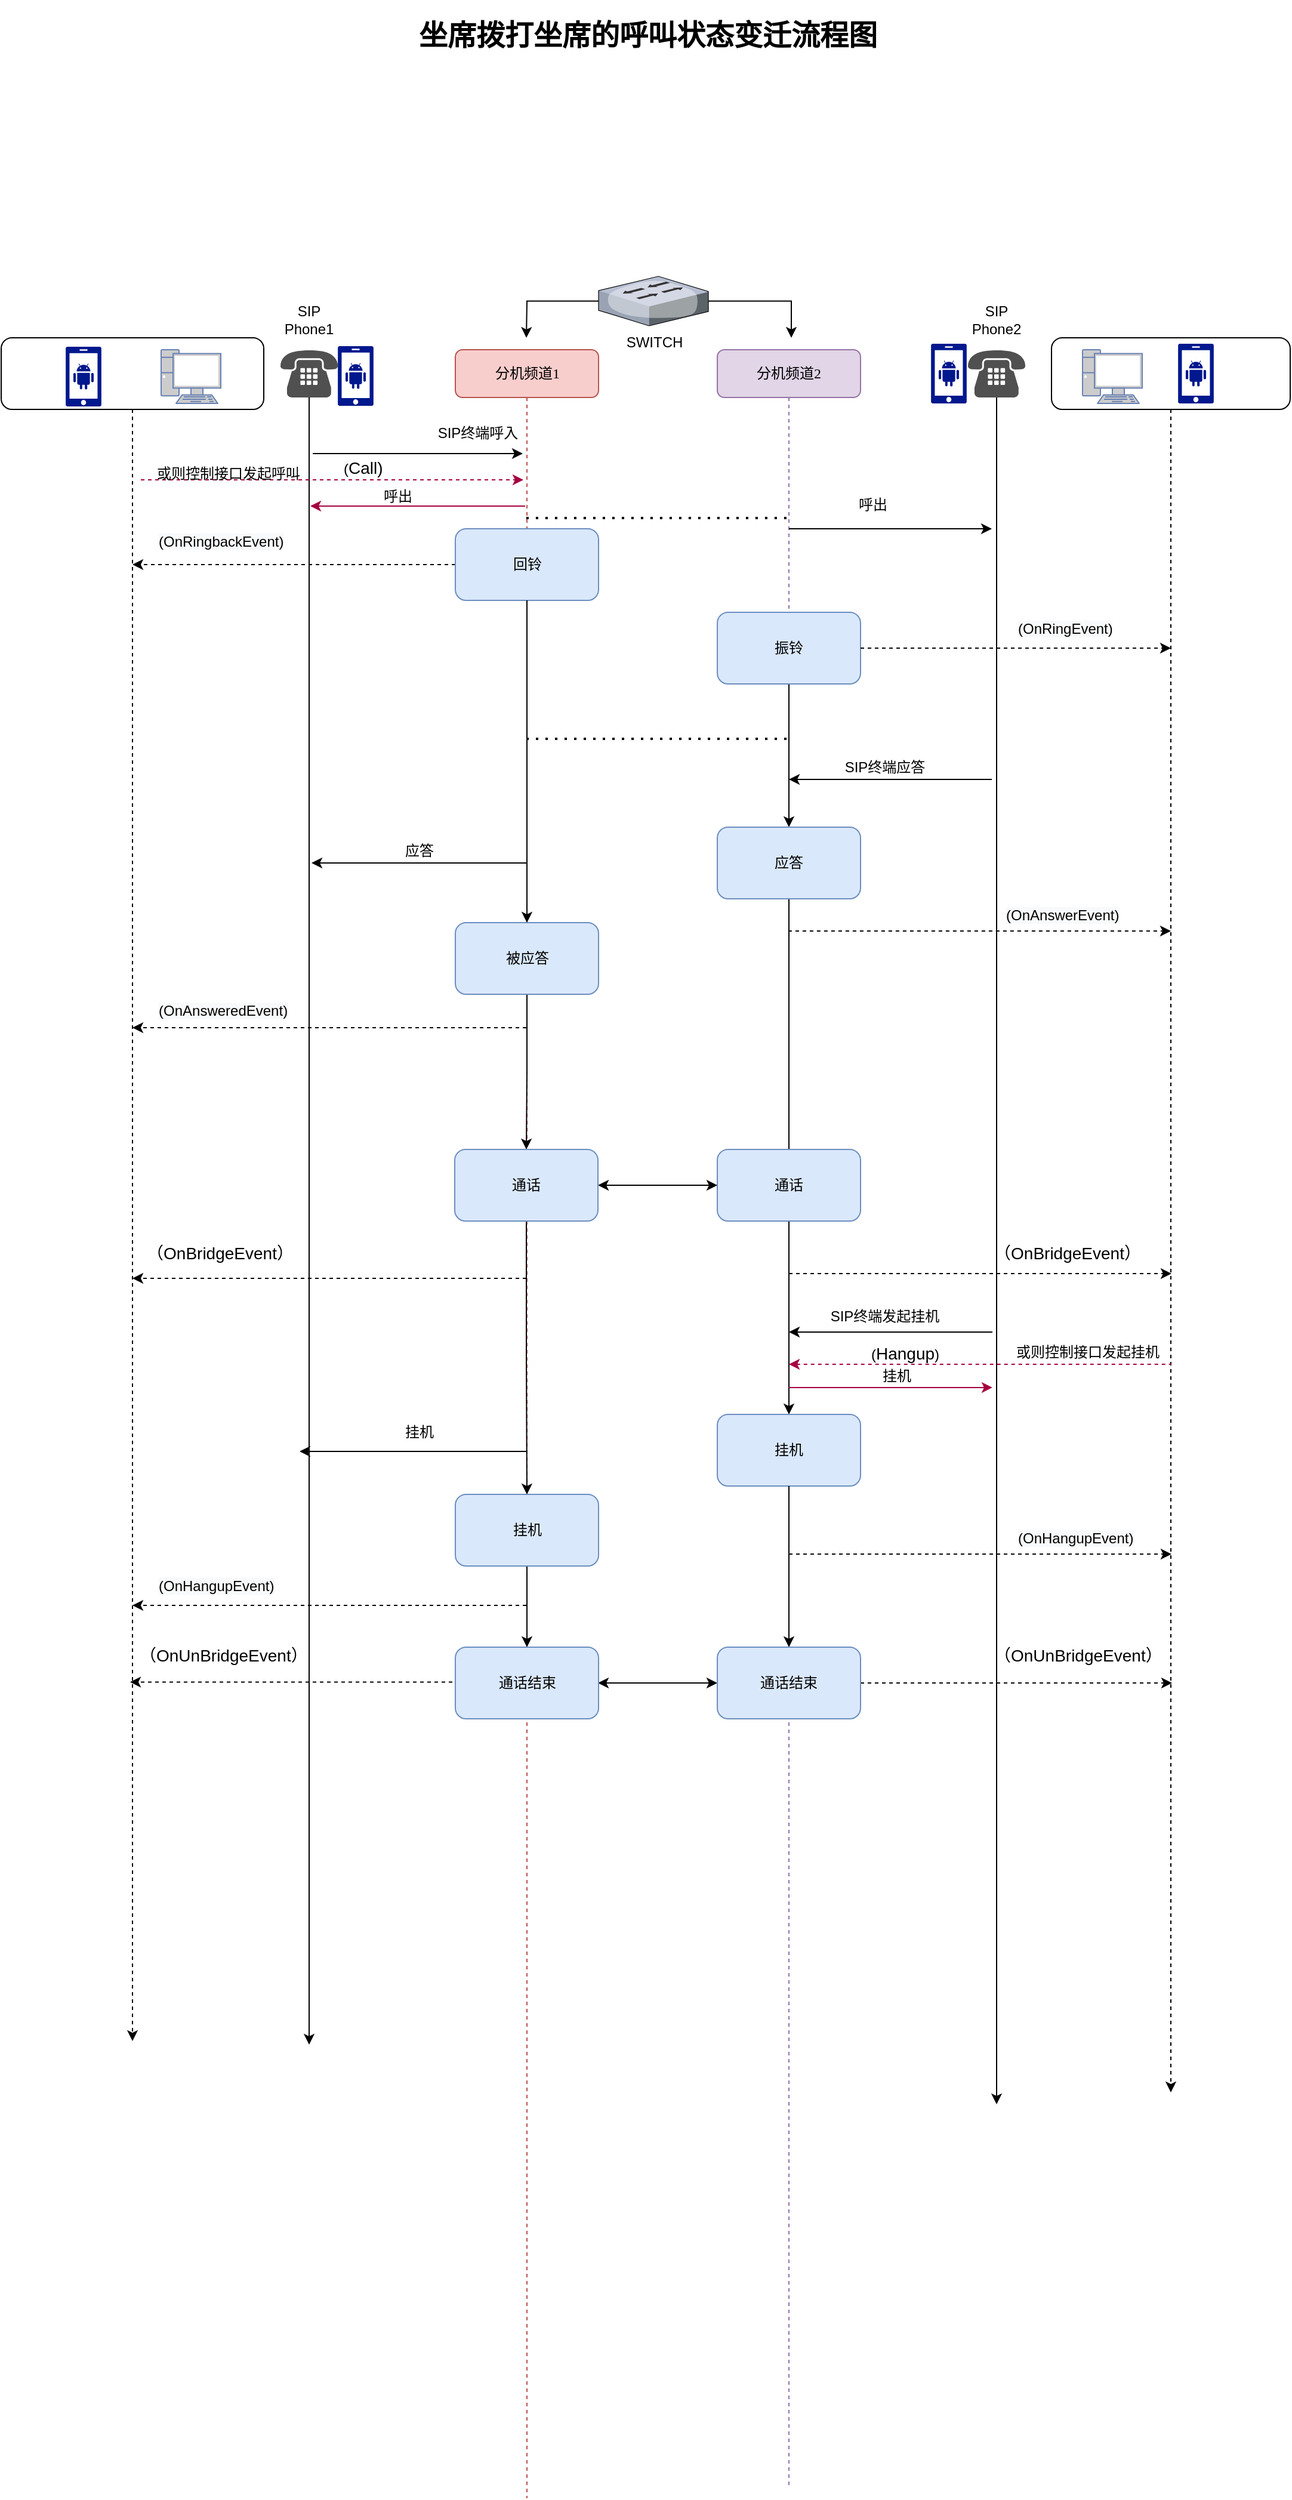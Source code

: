 <mxfile version="16.2.1" type="github">
  <diagram id="9-FvxQDjEBou1wWmNp5G" name="第 1 页">
    <mxGraphModel dx="1730" dy="550" grid="1" gridSize="10" guides="1" tooltips="1" connect="1" arrows="1" fold="1" page="1" pageScale="1" pageWidth="827" pageHeight="1169" math="0" shadow="0">
      <root>
        <mxCell id="0" />
        <mxCell id="1" parent="0" />
        <mxCell id="OYy-x_k3-v6llGjaAuk5-1" value="分机频道2" style="shape=umlLifeline;perimeter=lifelinePerimeter;whiteSpace=wrap;html=1;container=1;collapsible=0;recursiveResize=0;outlineConnect=0;rounded=1;shadow=0;comic=0;labelBackgroundColor=none;strokeWidth=1;fontFamily=Verdana;fontSize=12;align=center;fillColor=#e1d5e7;strokeColor=#9673a6;" vertex="1" parent="1">
          <mxGeometry x="480" y="293" width="120" height="1790" as="geometry" />
        </mxCell>
        <mxCell id="OYy-x_k3-v6llGjaAuk5-80" style="edgeStyle=orthogonalEdgeStyle;rounded=0;orthogonalLoop=1;jettySize=auto;html=1;" edge="1" parent="OYy-x_k3-v6llGjaAuk5-1" source="OYy-x_k3-v6llGjaAuk5-33" target="OYy-x_k3-v6llGjaAuk5-56">
          <mxGeometry relative="1" as="geometry" />
        </mxCell>
        <mxCell id="OYy-x_k3-v6llGjaAuk5-33" value="&lt;p class=&quot;MsoNormal&quot;&gt;&lt;span style=&quot;font-size: 9.0pt&quot;&gt;振铃&lt;/span&gt;&lt;/p&gt;" style="rounded=1;whiteSpace=wrap;html=1;fillColor=#dae8fc;strokeColor=#6c8ebf;" vertex="1" parent="OYy-x_k3-v6llGjaAuk5-1">
          <mxGeometry y="220" width="120" height="60" as="geometry" />
        </mxCell>
        <mxCell id="OYy-x_k3-v6llGjaAuk5-79" style="edgeStyle=orthogonalEdgeStyle;rounded=0;orthogonalLoop=1;jettySize=auto;html=1;" edge="1" parent="OYy-x_k3-v6llGjaAuk5-1" source="OYy-x_k3-v6llGjaAuk5-56" target="OYy-x_k3-v6llGjaAuk5-29">
          <mxGeometry relative="1" as="geometry" />
        </mxCell>
        <mxCell id="OYy-x_k3-v6llGjaAuk5-56" value="&lt;p class=&quot;MsoNormal&quot;&gt;&lt;span style=&quot;font-size: 9.0pt&quot;&gt;应答&lt;/span&gt;&lt;/p&gt;" style="rounded=1;whiteSpace=wrap;html=1;fillColor=#dae8fc;strokeColor=#6c8ebf;" vertex="1" parent="OYy-x_k3-v6llGjaAuk5-1">
          <mxGeometry y="400" width="120" height="60" as="geometry" />
        </mxCell>
        <mxCell id="OYy-x_k3-v6llGjaAuk5-29" value="&lt;p class=&quot;MsoNormal&quot;&gt;&lt;span style=&quot;font-size: 9pt&quot;&gt;挂机&lt;/span&gt;&lt;/p&gt;" style="rounded=1;whiteSpace=wrap;html=1;fillColor=#dae8fc;strokeColor=#6c8ebf;" vertex="1" parent="OYy-x_k3-v6llGjaAuk5-1">
          <mxGeometry y="892" width="120" height="60" as="geometry" />
        </mxCell>
        <mxCell id="OYy-x_k3-v6llGjaAuk5-88" value="&lt;p class=&quot;MsoNormal&quot;&gt;通话&lt;/p&gt;" style="rounded=1;whiteSpace=wrap;html=1;fillColor=#dae8fc;strokeColor=#6c8ebf;" vertex="1" parent="OYy-x_k3-v6llGjaAuk5-1">
          <mxGeometry y="670" width="120" height="60" as="geometry" />
        </mxCell>
        <mxCell id="OYy-x_k3-v6llGjaAuk5-34" value="" style="endArrow=classic;html=1;rounded=0;" edge="1" parent="1">
          <mxGeometry width="50" height="50" relative="1" as="geometry">
            <mxPoint x="141" y="380" as="sourcePoint" />
            <mxPoint x="317" y="380" as="targetPoint" />
          </mxGeometry>
        </mxCell>
        <mxCell id="OYy-x_k3-v6llGjaAuk5-44" style="edgeStyle=orthogonalEdgeStyle;rounded=0;orthogonalLoop=1;jettySize=auto;html=1;" edge="1" parent="1" source="OYy-x_k3-v6llGjaAuk5-36">
          <mxGeometry relative="1" as="geometry">
            <mxPoint x="714" y="1763" as="targetPoint" />
          </mxGeometry>
        </mxCell>
        <mxCell id="OYy-x_k3-v6llGjaAuk5-39" value="" style="endArrow=classic;html=1;rounded=0;" edge="1" parent="1" source="OYy-x_k3-v6llGjaAuk5-1">
          <mxGeometry width="50" height="50" relative="1" as="geometry">
            <mxPoint x="350" y="493" as="sourcePoint" />
            <mxPoint x="710" y="443" as="targetPoint" />
          </mxGeometry>
        </mxCell>
        <mxCell id="OYy-x_k3-v6llGjaAuk5-40" value="呼出" style="text;html=1;align=center;verticalAlign=middle;resizable=0;points=[];autosize=1;strokeColor=none;fillColor=none;" vertex="1" parent="1">
          <mxGeometry x="590" y="413" width="40" height="20" as="geometry" />
        </mxCell>
        <mxCell id="OYy-x_k3-v6llGjaAuk5-41" value="" style="endArrow=none;dashed=1;html=1;dashPattern=1 3;strokeWidth=2;rounded=0;" edge="1" parent="1">
          <mxGeometry width="50" height="50" relative="1" as="geometry">
            <mxPoint x="319.947" y="434" as="sourcePoint" />
            <mxPoint x="539.5" y="434" as="targetPoint" />
            <Array as="points">
              <mxPoint x="330" y="434" />
            </Array>
          </mxGeometry>
        </mxCell>
        <mxCell id="OYy-x_k3-v6llGjaAuk5-43" style="edgeStyle=orthogonalEdgeStyle;rounded=0;orthogonalLoop=1;jettySize=auto;html=1;" edge="1" parent="1" source="OYy-x_k3-v6llGjaAuk5-42">
          <mxGeometry relative="1" as="geometry">
            <mxPoint x="138" y="1713" as="targetPoint" />
          </mxGeometry>
        </mxCell>
        <mxCell id="OYy-x_k3-v6llGjaAuk5-46" value="SIP Phone1" style="text;html=1;strokeColor=none;fillColor=none;align=center;verticalAlign=middle;whiteSpace=wrap;rounded=0;" vertex="1" parent="1">
          <mxGeometry x="108" y="253" width="60" height="30" as="geometry" />
        </mxCell>
        <mxCell id="OYy-x_k3-v6llGjaAuk5-47" value="SIP Phone2" style="text;html=1;strokeColor=none;fillColor=none;align=center;verticalAlign=middle;whiteSpace=wrap;rounded=0;" vertex="1" parent="1">
          <mxGeometry x="684" y="253" width="60" height="30" as="geometry" />
        </mxCell>
        <mxCell id="OYy-x_k3-v6llGjaAuk5-48" style="edgeStyle=orthogonalEdgeStyle;rounded=0;orthogonalLoop=1;jettySize=auto;html=1;dashed=1;" edge="1" parent="1" source="OYy-x_k3-v6llGjaAuk5-5">
          <mxGeometry relative="1" as="geometry">
            <mxPoint x="-10" y="473" as="targetPoint" />
          </mxGeometry>
        </mxCell>
        <mxCell id="OYy-x_k3-v6llGjaAuk5-49" value="&lt;span style=&quot;color: rgb(0, 0, 0); font-family: helvetica; font-size: 9pt; font-style: normal; font-weight: 400; letter-spacing: normal; text-align: center; text-indent: 0px; text-transform: none; word-spacing: 0px; background-color: rgb(248, 249, 250);&quot;&gt;(O&lt;/span&gt;&lt;span style=&quot;color: rgb(0, 0, 0); font-family: helvetica; font-size: 9pt; font-style: normal; font-weight: 400; letter-spacing: normal; text-align: center; text-indent: 0px; text-transform: none; word-spacing: 0px; background-color: rgb(248, 249, 250);&quot;&gt;nRingbackEvent)&lt;/span&gt;" style="text;whiteSpace=wrap;html=1;" vertex="1" parent="1">
          <mxGeometry x="10" y="440" width="130" height="30" as="geometry" />
        </mxCell>
        <mxCell id="OYy-x_k3-v6llGjaAuk5-50" style="edgeStyle=orthogonalEdgeStyle;rounded=0;orthogonalLoop=1;jettySize=auto;html=1;dashed=1;" edge="1" parent="1" source="OYy-x_k3-v6llGjaAuk5-33">
          <mxGeometry relative="1" as="geometry">
            <mxPoint x="860" y="543" as="targetPoint" />
          </mxGeometry>
        </mxCell>
        <mxCell id="OYy-x_k3-v6llGjaAuk5-51" value="&lt;span style=&quot;color: rgb(0 , 0 , 0) ; font-family: &amp;#34;helvetica&amp;#34; ; font-size: 9pt ; font-style: normal ; font-weight: 400 ; letter-spacing: normal ; text-align: center ; text-indent: 0px ; text-transform: none ; word-spacing: 0px ; background-color: rgb(248 , 249 , 250)&quot;&gt;(O&lt;/span&gt;&lt;span style=&quot;color: rgb(0 , 0 , 0) ; font-family: &amp;#34;helvetica&amp;#34; ; font-size: 9pt ; font-style: normal ; font-weight: 400 ; letter-spacing: normal ; text-align: center ; text-indent: 0px ; text-transform: none ; word-spacing: 0px ; background-color: rgb(248 , 249 , 250)&quot;&gt;nRingEvent)&lt;/span&gt;" style="text;whiteSpace=wrap;html=1;" vertex="1" parent="1">
          <mxGeometry x="730" y="513" width="100" height="30" as="geometry" />
        </mxCell>
        <mxCell id="OYy-x_k3-v6llGjaAuk5-52" value="" style="endArrow=classic;html=1;rounded=0;" edge="1" parent="1" target="OYy-x_k3-v6llGjaAuk5-1">
          <mxGeometry width="50" height="50" relative="1" as="geometry">
            <mxPoint x="710" y="653" as="sourcePoint" />
            <mxPoint x="400" y="573" as="targetPoint" />
          </mxGeometry>
        </mxCell>
        <mxCell id="OYy-x_k3-v6llGjaAuk5-53" value="SIP终端应答" style="text;html=1;align=center;verticalAlign=middle;resizable=0;points=[];autosize=1;strokeColor=none;fillColor=none;" vertex="1" parent="1">
          <mxGeometry x="580" y="633" width="80" height="20" as="geometry" />
        </mxCell>
        <mxCell id="OYy-x_k3-v6llGjaAuk5-57" value="" style="endArrow=classic;html=1;rounded=0;dashed=1;" edge="1" parent="1">
          <mxGeometry width="50" height="50" relative="1" as="geometry">
            <mxPoint x="539.447" y="780" as="sourcePoint" />
            <mxPoint x="860" y="780" as="targetPoint" />
          </mxGeometry>
        </mxCell>
        <mxCell id="OYy-x_k3-v6llGjaAuk5-58" value="&lt;span style=&quot;color: rgb(0, 0, 0); font-family: helvetica; font-size: 9pt; font-style: normal; font-weight: 400; letter-spacing: normal; text-align: center; text-indent: 0px; text-transform: none; word-spacing: 0px; background-color: rgb(248, 249, 250);&quot;&gt;(&lt;/span&gt;&lt;span style=&quot;color: rgb(0, 0, 0); font-family: helvetica; font-size: 9pt; font-style: normal; font-weight: 400; letter-spacing: normal; text-align: center; text-indent: 0px; text-transform: none; word-spacing: 0px; background-color: rgb(248, 249, 250);&quot;&gt;O&lt;/span&gt;&lt;span style=&quot;color: rgb(0, 0, 0); font-family: helvetica; font-size: 9pt; font-style: normal; font-weight: 400; letter-spacing: normal; text-align: center; text-indent: 0px; text-transform: none; word-spacing: 0px; background-color: rgb(248, 249, 250);&quot;&gt;nAnswerEvent&lt;/span&gt;&lt;span style=&quot;color: rgb(0, 0, 0); font-family: helvetica; font-size: 9pt; font-style: normal; font-weight: 400; letter-spacing: normal; text-align: center; text-indent: 0px; text-transform: none; word-spacing: 0px; background-color: rgb(248, 249, 250);&quot;&gt;)&lt;/span&gt;" style="text;whiteSpace=wrap;html=1;" vertex="1" parent="1">
          <mxGeometry x="720" y="753" width="120" height="30" as="geometry" />
        </mxCell>
        <mxCell id="OYy-x_k3-v6llGjaAuk5-63" value="" style="endArrow=classic;html=1;rounded=0;dashed=1;" edge="1" parent="1">
          <mxGeometry width="50" height="50" relative="1" as="geometry">
            <mxPoint x="320" y="861" as="sourcePoint" />
            <mxPoint x="-10" y="861" as="targetPoint" />
          </mxGeometry>
        </mxCell>
        <mxCell id="OYy-x_k3-v6llGjaAuk5-64" value="&lt;span style=&quot;color: rgb(0 , 0 , 0) ; font-family: &amp;#34;helvetica&amp;#34; ; font-size: 9pt ; font-style: normal ; font-weight: 400 ; letter-spacing: normal ; text-align: center ; text-indent: 0px ; text-transform: none ; word-spacing: 0px ; background-color: rgb(248 , 249 , 250)&quot;&gt;(&lt;/span&gt;&lt;span style=&quot;color: rgb(0 , 0 , 0) ; font-family: &amp;#34;helvetica&amp;#34; ; font-size: 9pt ; font-style: normal ; font-weight: 400 ; letter-spacing: normal ; text-align: center ; text-indent: 0px ; text-transform: none ; word-spacing: 0px ; background-color: rgb(248 , 249 , 250)&quot;&gt;O&lt;/span&gt;&lt;span style=&quot;color: rgb(0 , 0 , 0) ; font-family: &amp;#34;helvetica&amp;#34; ; font-size: 9pt ; font-style: normal ; font-weight: 400 ; letter-spacing: normal ; text-align: center ; text-indent: 0px ; text-transform: none ; word-spacing: 0px ; background-color: rgb(248 , 249 , 250)&quot;&gt;nAnsweredEvent&lt;/span&gt;&lt;span style=&quot;color: rgb(0 , 0 , 0) ; font-family: &amp;#34;helvetica&amp;#34; ; font-size: 9pt ; font-style: normal ; font-weight: 400 ; letter-spacing: normal ; text-align: center ; text-indent: 0px ; text-transform: none ; word-spacing: 0px ; background-color: rgb(248 , 249 , 250)&quot;&gt;)&lt;/span&gt;" style="text;whiteSpace=wrap;html=1;" vertex="1" parent="1">
          <mxGeometry x="10" y="833" width="170" height="30" as="geometry" />
        </mxCell>
        <mxCell id="OYy-x_k3-v6llGjaAuk5-66" value="" style="endArrow=none;dashed=1;html=1;dashPattern=1 3;strokeWidth=2;rounded=0;" edge="1" parent="1">
          <mxGeometry width="50" height="50" relative="1" as="geometry">
            <mxPoint x="320" y="619" as="sourcePoint" />
            <mxPoint x="539.5" y="619" as="targetPoint" />
            <Array as="points">
              <mxPoint x="330" y="619" />
            </Array>
          </mxGeometry>
        </mxCell>
        <mxCell id="OYy-x_k3-v6llGjaAuk5-67" value="&lt;h1&gt;坐席拨打坐席的呼叫状态变迁流程图&lt;/h1&gt;" style="text;html=1;strokeColor=none;fillColor=none;spacing=5;spacingTop=-20;whiteSpace=wrap;overflow=hidden;rounded=0;" vertex="1" parent="1">
          <mxGeometry x="225" y="10" width="410" height="130" as="geometry" />
        </mxCell>
        <mxCell id="OYy-x_k3-v6llGjaAuk5-69" value="" style="group" vertex="1" connectable="0" parent="1">
          <mxGeometry x="-120" y="283" width="220" height="60" as="geometry" />
        </mxCell>
        <mxCell id="OYy-x_k3-v6llGjaAuk5-68" value="" style="rounded=1;whiteSpace=wrap;html=1;gradientColor=#ffffff;" vertex="1" parent="OYy-x_k3-v6llGjaAuk5-69">
          <mxGeometry width="220" height="60" as="geometry" />
        </mxCell>
        <mxCell id="OYy-x_k3-v6llGjaAuk5-59" value="" style="fontColor=#0066CC;verticalAlign=top;verticalLabelPosition=bottom;labelPosition=center;align=center;html=1;outlineConnect=0;fillColor=#CCCCCC;strokeColor=#6881B3;gradientColor=none;gradientDirection=north;strokeWidth=2;shape=mxgraph.networks.pc;" vertex="1" parent="OYy-x_k3-v6llGjaAuk5-69">
          <mxGeometry x="134" y="10" width="50" height="45" as="geometry" />
        </mxCell>
        <mxCell id="OYy-x_k3-v6llGjaAuk5-60" value="" style="sketch=0;aspect=fixed;pointerEvents=1;shadow=0;dashed=0;html=1;strokeColor=none;labelPosition=center;verticalLabelPosition=bottom;verticalAlign=top;align=center;fillColor=#00188D;shape=mxgraph.mscae.enterprise.android_phone" vertex="1" parent="OYy-x_k3-v6llGjaAuk5-69">
          <mxGeometry x="54" y="7.5" width="30" height="50" as="geometry" />
        </mxCell>
        <mxCell id="OYy-x_k3-v6llGjaAuk5-72" value="" style="group" vertex="1" connectable="0" parent="1">
          <mxGeometry x="760" y="283" width="200" height="60" as="geometry" />
        </mxCell>
        <mxCell id="OYy-x_k3-v6llGjaAuk5-71" value="" style="rounded=1;whiteSpace=wrap;html=1;gradientColor=#ffffff;" vertex="1" parent="OYy-x_k3-v6llGjaAuk5-72">
          <mxGeometry width="200" height="60" as="geometry" />
        </mxCell>
        <mxCell id="OYy-x_k3-v6llGjaAuk5-61" value="" style="fontColor=#0066CC;verticalAlign=top;verticalLabelPosition=bottom;labelPosition=center;align=center;html=1;outlineConnect=0;fillColor=#CCCCCC;strokeColor=#6881B3;gradientColor=none;gradientDirection=north;strokeWidth=2;shape=mxgraph.networks.pc;" vertex="1" parent="OYy-x_k3-v6llGjaAuk5-72">
          <mxGeometry x="26" y="10" width="50" height="45" as="geometry" />
        </mxCell>
        <mxCell id="OYy-x_k3-v6llGjaAuk5-62" value="" style="sketch=0;aspect=fixed;pointerEvents=1;shadow=0;dashed=0;html=1;strokeColor=none;labelPosition=center;verticalLabelPosition=bottom;verticalAlign=top;align=center;fillColor=#00188D;shape=mxgraph.mscae.enterprise.android_phone" vertex="1" parent="OYy-x_k3-v6llGjaAuk5-72">
          <mxGeometry x="106" y="5" width="30" height="50" as="geometry" />
        </mxCell>
        <mxCell id="OYy-x_k3-v6llGjaAuk5-73" style="edgeStyle=orthogonalEdgeStyle;rounded=0;orthogonalLoop=1;jettySize=auto;html=1;dashed=1;" edge="1" parent="1" source="OYy-x_k3-v6llGjaAuk5-68">
          <mxGeometry relative="1" as="geometry">
            <mxPoint x="-10" y="1710" as="targetPoint" />
          </mxGeometry>
        </mxCell>
        <mxCell id="OYy-x_k3-v6llGjaAuk5-76" style="edgeStyle=orthogonalEdgeStyle;rounded=0;orthogonalLoop=1;jettySize=auto;html=1;dashed=1;" edge="1" parent="1" source="OYy-x_k3-v6llGjaAuk5-71">
          <mxGeometry relative="1" as="geometry">
            <mxPoint x="860" y="1753" as="targetPoint" />
            <Array as="points">
              <mxPoint x="860" y="1353" />
            </Array>
          </mxGeometry>
        </mxCell>
        <mxCell id="OYy-x_k3-v6llGjaAuk5-77" value="" style="endArrow=classic;html=1;rounded=0;" edge="1" parent="1">
          <mxGeometry width="50" height="50" relative="1" as="geometry">
            <mxPoint x="710.5" y="1116" as="sourcePoint" />
            <mxPoint x="540" y="1116" as="targetPoint" />
          </mxGeometry>
        </mxCell>
        <mxCell id="OYy-x_k3-v6llGjaAuk5-78" value="SIP终端发起挂机" style="text;html=1;align=center;verticalAlign=middle;resizable=0;points=[];autosize=1;strokeColor=none;fillColor=none;" vertex="1" parent="1">
          <mxGeometry x="565" y="1093" width="110" height="20" as="geometry" />
        </mxCell>
        <mxCell id="OYy-x_k3-v6llGjaAuk5-83" value="" style="endArrow=classic;html=1;rounded=0;dashed=1;" edge="1" parent="1">
          <mxGeometry width="50" height="50" relative="1" as="geometry">
            <mxPoint x="540" y="1302" as="sourcePoint" />
            <mxPoint x="860.5" y="1302" as="targetPoint" />
          </mxGeometry>
        </mxCell>
        <mxCell id="OYy-x_k3-v6llGjaAuk5-84" value="&lt;span style=&quot;color: rgb(0, 0, 0); font-family: helvetica; font-size: 9pt; font-style: normal; font-weight: 400; letter-spacing: normal; text-align: center; text-indent: 0px; text-transform: none; word-spacing: 0px; background-color: rgb(248, 249, 250);&quot;&gt;(&lt;/span&gt;&lt;span style=&quot;color: rgb(0, 0, 0); font-family: helvetica; font-size: 9pt; font-style: normal; font-weight: 400; letter-spacing: normal; text-align: center; text-indent: 0px; text-transform: none; word-spacing: 0px; background-color: rgb(248, 249, 250);&quot;&gt;O&lt;/span&gt;&lt;span style=&quot;color: rgb(0, 0, 0); font-family: helvetica; font-size: 9pt; font-style: normal; font-weight: 400; letter-spacing: normal; text-align: center; text-indent: 0px; text-transform: none; word-spacing: 0px; background-color: rgb(248, 249, 250);&quot;&gt;nHangupEvent&lt;/span&gt;&lt;span style=&quot;color: rgb(0, 0, 0); font-family: helvetica; font-size: 9pt; font-style: normal; font-weight: 400; letter-spacing: normal; text-align: center; text-indent: 0px; text-transform: none; word-spacing: 0px; background-color: rgb(248, 249, 250);&quot;&gt;)&lt;/span&gt;" style="text;whiteSpace=wrap;html=1;" vertex="1" parent="1">
          <mxGeometry x="730" y="1275" width="120" height="30" as="geometry" />
        </mxCell>
        <mxCell id="OYy-x_k3-v6llGjaAuk5-85" value="" style="endArrow=classic;html=1;rounded=0;dashed=1;" edge="1" parent="1">
          <mxGeometry width="50" height="50" relative="1" as="geometry">
            <mxPoint x="320" y="1345" as="sourcePoint" />
            <mxPoint x="-10" y="1345" as="targetPoint" />
          </mxGeometry>
        </mxCell>
        <mxCell id="OYy-x_k3-v6llGjaAuk5-86" value="&lt;span style=&quot;color: rgb(0, 0, 0); font-family: helvetica; font-size: 9pt; font-style: normal; font-weight: 400; letter-spacing: normal; text-align: center; text-indent: 0px; text-transform: none; word-spacing: 0px; background-color: rgb(248, 249, 250);&quot;&gt;(&lt;/span&gt;&lt;span style=&quot;color: rgb(0, 0, 0); font-family: helvetica; font-size: 9pt; font-style: normal; font-weight: 400; letter-spacing: normal; text-align: center; text-indent: 0px; text-transform: none; word-spacing: 0px; background-color: rgb(248, 249, 250);&quot;&gt;O&lt;/span&gt;&lt;span style=&quot;color: rgb(0, 0, 0); font-family: helvetica; font-size: 9pt; font-style: normal; font-weight: 400; letter-spacing: normal; text-align: center; text-indent: 0px; text-transform: none; word-spacing: 0px; background-color: rgb(248, 249, 250);&quot;&gt;nHangupEvent&lt;/span&gt;&lt;span style=&quot;color: rgb(0, 0, 0); font-family: helvetica; font-size: 9pt; font-style: normal; font-weight: 400; letter-spacing: normal; text-align: center; text-indent: 0px; text-transform: none; word-spacing: 0px; background-color: rgb(248, 249, 250);&quot;&gt;)&lt;/span&gt;" style="text;whiteSpace=wrap;html=1;" vertex="1" parent="1">
          <mxGeometry x="10" y="1315" width="120" height="30" as="geometry" />
        </mxCell>
        <mxCell id="OYy-x_k3-v6llGjaAuk5-89" value="" style="endArrow=classic;html=1;rounded=0;dashed=1;" edge="1" parent="1">
          <mxGeometry width="50" height="50" relative="1" as="geometry">
            <mxPoint x="540" y="1067" as="sourcePoint" />
            <mxPoint x="860.5" y="1067" as="targetPoint" />
          </mxGeometry>
        </mxCell>
        <mxCell id="OYy-x_k3-v6llGjaAuk5-90" value="" style="endArrow=classic;html=1;rounded=0;dashed=1;" edge="1" parent="1">
          <mxGeometry width="50" height="50" relative="1" as="geometry">
            <mxPoint x="320" y="1071" as="sourcePoint" />
            <mxPoint x="-10" y="1071" as="targetPoint" />
          </mxGeometry>
        </mxCell>
        <mxCell id="OYy-x_k3-v6llGjaAuk5-91" value="&lt;p class=&quot;MsoNormal&quot;&gt;&lt;span style=&quot;font-size: 10.5pt&quot;&gt;（On&lt;/span&gt;&lt;span style=&quot;font-size: 10.5pt&quot;&gt;BridgeEvent）&lt;/span&gt;&lt;/p&gt;" style="text;whiteSpace=wrap;html=1;" vertex="1" parent="1">
          <mxGeometry x="710" y="1023" width="120" height="50" as="geometry" />
        </mxCell>
        <mxCell id="OYy-x_k3-v6llGjaAuk5-92" value="&lt;p class=&quot;MsoNormal&quot;&gt;&lt;span style=&quot;font-size: 10.5pt&quot;&gt;（On&lt;/span&gt;&lt;span style=&quot;font-size: 10.5pt&quot;&gt;BridgeEvent）&lt;/span&gt;&lt;/p&gt;" style="text;whiteSpace=wrap;html=1;" vertex="1" parent="1">
          <mxGeometry y="1023" width="120" height="50" as="geometry" />
        </mxCell>
        <mxCell id="OYy-x_k3-v6llGjaAuk5-96" style="edgeStyle=orthogonalEdgeStyle;rounded=0;orthogonalLoop=1;jettySize=auto;html=1;" edge="1" parent="1" source="OYy-x_k3-v6llGjaAuk5-95">
          <mxGeometry relative="1" as="geometry">
            <mxPoint x="320" y="283" as="targetPoint" />
          </mxGeometry>
        </mxCell>
        <mxCell id="OYy-x_k3-v6llGjaAuk5-97" style="edgeStyle=orthogonalEdgeStyle;rounded=0;orthogonalLoop=1;jettySize=auto;html=1;" edge="1" parent="1">
          <mxGeometry relative="1" as="geometry">
            <mxPoint x="542" y="283" as="targetPoint" />
            <mxPoint x="464.5" y="252.3" as="sourcePoint" />
            <Array as="points">
              <mxPoint x="542" y="252" />
            </Array>
          </mxGeometry>
        </mxCell>
        <mxCell id="OYy-x_k3-v6llGjaAuk5-95" value="SWITCH" style="verticalLabelPosition=bottom;sketch=0;aspect=fixed;html=1;verticalAlign=top;strokeColor=none;align=center;outlineConnect=0;shape=mxgraph.citrix.switch;gradientColor=#ffffff;" vertex="1" parent="1">
          <mxGeometry x="380.5" y="231.5" width="92" height="41.5" as="geometry" />
        </mxCell>
        <mxCell id="OYy-x_k3-v6llGjaAuk5-102" style="edgeStyle=orthogonalEdgeStyle;rounded=0;orthogonalLoop=1;jettySize=auto;html=1;entryX=0;entryY=0.5;entryDx=0;entryDy=0;startArrow=classic;startFill=1;" edge="1" parent="1" source="OYy-x_k3-v6llGjaAuk5-87" target="OYy-x_k3-v6llGjaAuk5-88">
          <mxGeometry relative="1" as="geometry" />
        </mxCell>
        <mxCell id="OYy-x_k3-v6llGjaAuk5-103" value="" style="endArrow=classic;html=1;rounded=0;" edge="1" parent="1">
          <mxGeometry width="50" height="50" relative="1" as="geometry">
            <mxPoint x="320" y="723" as="sourcePoint" />
            <mxPoint x="140" y="723" as="targetPoint" />
          </mxGeometry>
        </mxCell>
        <mxCell id="OYy-x_k3-v6llGjaAuk5-104" value="应答" style="text;html=1;align=center;verticalAlign=middle;resizable=0;points=[];autosize=1;strokeColor=none;fillColor=none;" vertex="1" parent="1">
          <mxGeometry x="210" y="703" width="40" height="20" as="geometry" />
        </mxCell>
        <mxCell id="OYy-x_k3-v6llGjaAuk5-106" value="" style="endArrow=classic;html=1;rounded=0;" edge="1" parent="1">
          <mxGeometry width="50" height="50" relative="1" as="geometry">
            <mxPoint x="320" y="1216" as="sourcePoint" />
            <mxPoint x="130" y="1216" as="targetPoint" />
          </mxGeometry>
        </mxCell>
        <mxCell id="OYy-x_k3-v6llGjaAuk5-107" value="挂机" style="text;html=1;align=center;verticalAlign=middle;resizable=0;points=[];autosize=1;strokeColor=none;fillColor=none;" vertex="1" parent="1">
          <mxGeometry x="210" y="1190" width="40" height="20" as="geometry" />
        </mxCell>
        <mxCell id="OYy-x_k3-v6llGjaAuk5-113" value="" style="endArrow=classic;html=1;rounded=0;dashed=1;" edge="1" parent="1">
          <mxGeometry width="50" height="50" relative="1" as="geometry">
            <mxPoint x="318" y="1409.23" as="sourcePoint" />
            <mxPoint x="-12" y="1409.23" as="targetPoint" />
          </mxGeometry>
        </mxCell>
        <mxCell id="OYy-x_k3-v6llGjaAuk5-114" value="&lt;p class=&quot;MsoNormal&quot;&gt;&lt;span style=&quot;font-size: 10.5pt&quot;&gt;（&lt;/span&gt;&lt;span style=&quot;font-size: 10.5pt&quot;&gt;OnUnBridge&lt;/span&gt;&lt;span style=&quot;font-size: 10.5pt&quot;&gt;Event&lt;/span&gt;&lt;span style=&quot;font-size: 10.5pt&quot;&gt;）&lt;/span&gt;&lt;/p&gt;" style="text;whiteSpace=wrap;html=1;" vertex="1" parent="1">
          <mxGeometry x="-6" y="1360" width="120" height="40" as="geometry" />
        </mxCell>
        <mxCell id="OYy-x_k3-v6llGjaAuk5-115" value="" style="endArrow=classic;html=1;rounded=0;dashed=1;startArrow=none;" edge="1" parent="1" source="OYy-x_k3-v6llGjaAuk5-99">
          <mxGeometry width="50" height="50" relative="1" as="geometry">
            <mxPoint x="540" y="1403" as="sourcePoint" />
            <mxPoint x="861" y="1410" as="targetPoint" />
          </mxGeometry>
        </mxCell>
        <mxCell id="OYy-x_k3-v6llGjaAuk5-116" value="&lt;p class=&quot;MsoNormal&quot;&gt;&lt;span style=&quot;font-size: 10.5pt&quot;&gt;（&lt;/span&gt;&lt;span style=&quot;font-size: 10.5pt&quot;&gt;OnUnBridge&lt;/span&gt;&lt;span style=&quot;font-size: 10.5pt&quot;&gt;Event&lt;/span&gt;&lt;span style=&quot;font-size: 10.5pt&quot;&gt;）&lt;/span&gt;&lt;/p&gt;" style="text;whiteSpace=wrap;html=1;" vertex="1" parent="1">
          <mxGeometry x="710" y="1360" width="120" height="40" as="geometry" />
        </mxCell>
        <mxCell id="OYy-x_k3-v6llGjaAuk5-121" value="" style="endArrow=none;html=1;rounded=0;dashed=1;endFill=0;startArrow=classic;startFill=1;fillColor=#d80073;strokeColor=#A50040;" edge="1" parent="1">
          <mxGeometry width="50" height="50" relative="1" as="geometry">
            <mxPoint x="540" y="1143" as="sourcePoint" />
            <mxPoint x="860.5" y="1143" as="targetPoint" />
          </mxGeometry>
        </mxCell>
        <mxCell id="OYy-x_k3-v6llGjaAuk5-122" value="或则控制接口发起挂机" style="text;html=1;align=center;verticalAlign=middle;resizable=0;points=[];autosize=1;strokeColor=none;fillColor=none;" vertex="1" parent="1">
          <mxGeometry x="720" y="1123" width="140" height="20" as="geometry" />
        </mxCell>
        <mxCell id="OYy-x_k3-v6llGjaAuk5-125" value="" style="group" vertex="1" connectable="0" parent="1">
          <mxGeometry x="659" y="288" width="79" height="50" as="geometry" />
        </mxCell>
        <mxCell id="OYy-x_k3-v6llGjaAuk5-36" value="" style="sketch=0;pointerEvents=1;shadow=0;dashed=0;html=1;strokeColor=none;fillColor=#505050;labelPosition=center;verticalLabelPosition=bottom;verticalAlign=top;outlineConnect=0;align=center;shape=mxgraph.office.devices.phone_traditional;" vertex="1" parent="OYy-x_k3-v6llGjaAuk5-125">
          <mxGeometry x="31" y="5" width="48" height="40" as="geometry" />
        </mxCell>
        <mxCell id="OYy-x_k3-v6llGjaAuk5-124" value="" style="sketch=0;aspect=fixed;pointerEvents=1;shadow=0;dashed=0;html=1;strokeColor=none;labelPosition=center;verticalLabelPosition=bottom;verticalAlign=top;align=center;fillColor=#00188D;shape=mxgraph.mscae.enterprise.android_phone" vertex="1" parent="OYy-x_k3-v6llGjaAuk5-125">
          <mxGeometry width="30" height="50" as="geometry" />
        </mxCell>
        <mxCell id="OYy-x_k3-v6llGjaAuk5-126" value="" style="group" vertex="1" connectable="0" parent="1">
          <mxGeometry x="114" y="290" width="78" height="50" as="geometry" />
        </mxCell>
        <mxCell id="OYy-x_k3-v6llGjaAuk5-42" value="" style="sketch=0;pointerEvents=1;shadow=0;dashed=0;html=1;strokeColor=none;fillColor=#505050;labelPosition=center;verticalLabelPosition=bottom;verticalAlign=top;outlineConnect=0;align=center;shape=mxgraph.office.devices.phone_traditional;" vertex="1" parent="OYy-x_k3-v6llGjaAuk5-126">
          <mxGeometry y="3" width="48" height="40" as="geometry" />
        </mxCell>
        <mxCell id="OYy-x_k3-v6llGjaAuk5-123" value="" style="sketch=0;aspect=fixed;pointerEvents=1;shadow=0;dashed=0;html=1;strokeColor=none;labelPosition=center;verticalLabelPosition=bottom;verticalAlign=top;align=center;fillColor=#00188D;shape=mxgraph.mscae.enterprise.android_phone" vertex="1" parent="OYy-x_k3-v6llGjaAuk5-126">
          <mxGeometry x="48" width="30" height="50" as="geometry" />
        </mxCell>
        <mxCell id="OYy-x_k3-v6llGjaAuk5-127" value="" style="endArrow=classic;html=1;rounded=0;dashed=1;fillColor=#d80073;strokeColor=#A50040;" edge="1" parent="1">
          <mxGeometry width="50" height="50" relative="1" as="geometry">
            <mxPoint x="-3" y="402" as="sourcePoint" />
            <mxPoint x="317.5" y="402" as="targetPoint" />
          </mxGeometry>
        </mxCell>
        <mxCell id="OYy-x_k3-v6llGjaAuk5-128" value="或则控制接口发起呼叫" style="text;html=1;align=center;verticalAlign=middle;resizable=0;points=[];autosize=1;strokeColor=none;fillColor=none;" vertex="1" parent="1">
          <mxGeometry y="387" width="140" height="20" as="geometry" />
        </mxCell>
        <mxCell id="OYy-x_k3-v6llGjaAuk5-130" value="呼出" style="text;html=1;align=center;verticalAlign=middle;resizable=0;points=[];autosize=1;strokeColor=none;fillColor=none;" vertex="1" parent="1">
          <mxGeometry x="192" y="406" width="40" height="20" as="geometry" />
        </mxCell>
        <mxCell id="OYy-x_k3-v6llGjaAuk5-129" value="" style="endArrow=classic;html=1;rounded=0;fillColor=#d80073;strokeColor=#A50040;" edge="1" parent="1">
          <mxGeometry width="50" height="50" relative="1" as="geometry">
            <mxPoint x="319" y="424" as="sourcePoint" />
            <mxPoint x="139" y="424" as="targetPoint" />
          </mxGeometry>
        </mxCell>
        <mxCell id="OYy-x_k3-v6llGjaAuk5-132" value="" style="endArrow=none;html=1;rounded=0;endFill=0;startArrow=classic;startFill=1;fillColor=#d80073;strokeColor=#A50040;" edge="1" parent="1">
          <mxGeometry width="50" height="50" relative="1" as="geometry">
            <mxPoint x="710.5" y="1162.47" as="sourcePoint" />
            <mxPoint x="540" y="1162.47" as="targetPoint" />
          </mxGeometry>
        </mxCell>
        <mxCell id="OYy-x_k3-v6llGjaAuk5-133" value="挂机" style="text;html=1;align=center;verticalAlign=middle;resizable=0;points=[];autosize=1;strokeColor=none;fillColor=none;" vertex="1" parent="1">
          <mxGeometry x="610" y="1143" width="40" height="20" as="geometry" />
        </mxCell>
        <mxCell id="OYy-x_k3-v6llGjaAuk5-135" value="" style="group" vertex="1" connectable="0" parent="1">
          <mxGeometry x="380" y="1380" width="100" height="58" as="geometry" />
        </mxCell>
        <mxCell id="OYy-x_k3-v6llGjaAuk5-118" style="edgeStyle=orthogonalEdgeStyle;rounded=0;orthogonalLoop=1;jettySize=auto;html=1;entryX=0;entryY=0.5;entryDx=0;entryDy=0;startArrow=classic;startFill=1;" edge="1" parent="OYy-x_k3-v6llGjaAuk5-135">
          <mxGeometry relative="1" as="geometry">
            <mxPoint y="30" as="sourcePoint" />
            <mxPoint x="100" y="30" as="targetPoint" />
          </mxGeometry>
        </mxCell>
        <mxCell id="OYy-x_k3-v6llGjaAuk5-120" value="" style="shape=image;html=1;verticalAlign=top;verticalLabelPosition=bottom;labelBackgroundColor=#ffffff;imageAspect=0;aspect=fixed;image=https://cdn3.iconfinder.com/data/icons/flat-actions-icons-9/792/Close_Icon_Dark-128.png;gradientColor=#ffffff;" vertex="1" parent="OYy-x_k3-v6llGjaAuk5-135">
          <mxGeometry x="20" width="58" height="58" as="geometry" />
        </mxCell>
        <mxCell id="OYy-x_k3-v6llGjaAuk5-112" style="edgeStyle=orthogonalEdgeStyle;rounded=0;orthogonalLoop=1;jettySize=auto;html=1;startArrow=none;startFill=0;" edge="1" parent="1" source="OYy-x_k3-v6llGjaAuk5-29" target="OYy-x_k3-v6llGjaAuk5-99">
          <mxGeometry relative="1" as="geometry" />
        </mxCell>
        <mxCell id="OYy-x_k3-v6llGjaAuk5-136" value="" style="endArrow=none;html=1;rounded=0;dashed=1;" edge="1" parent="1" target="OYy-x_k3-v6llGjaAuk5-99">
          <mxGeometry width="50" height="50" relative="1" as="geometry">
            <mxPoint x="540" y="1403" as="sourcePoint" />
            <mxPoint x="860.5" y="1403" as="targetPoint" />
          </mxGeometry>
        </mxCell>
        <mxCell id="OYy-x_k3-v6llGjaAuk5-137" value="&lt;span style=&quot;color: rgb(0 , 0 , 0) ; font-family: &amp;#34;helvetica&amp;#34; ; font-size: 9pt ; font-style: normal ; font-weight: 400 ; letter-spacing: normal ; text-align: center ; text-indent: 0px ; text-transform: none ; word-spacing: 0px ; background-color: rgb(248 , 249 , 250)&quot;&gt;(&lt;/span&gt;&lt;span style=&quot;font-size: 10.5pt&quot;&gt;Call)&lt;/span&gt;" style="text;whiteSpace=wrap;html=1;" vertex="1" parent="1">
          <mxGeometry x="165" y="377" width="130" height="30" as="geometry" />
        </mxCell>
        <mxCell id="OYy-x_k3-v6llGjaAuk5-138" value="&lt;span style=&quot;color: rgb(0 , 0 , 0) ; font-family: &amp;#34;helvetica&amp;#34; ; font-size: 9pt ; font-style: normal ; font-weight: 400 ; letter-spacing: normal ; text-align: center ; text-indent: 0px ; text-transform: none ; word-spacing: 0px ; background-color: rgb(248 , 249 , 250)&quot;&gt;(&lt;/span&gt;&lt;span style=&quot;font-size: 10.5pt&quot;&gt;Hangup&lt;/span&gt;&lt;span style=&quot;font-family: &amp;#34;helvetica&amp;#34; ; font-size: 9pt ; text-align: center&quot;&gt;)&lt;/span&gt;" style="text;whiteSpace=wrap;html=1;" vertex="1" parent="1">
          <mxGeometry x="607" y="1119" width="120" height="30" as="geometry" />
        </mxCell>
        <mxCell id="OYy-x_k3-v6llGjaAuk5-99" value="&lt;p class=&quot;MsoNormal&quot;&gt;通话结束&lt;/p&gt;" style="rounded=1;whiteSpace=wrap;html=1;fillColor=#dae8fc;strokeColor=#6c8ebf;" vertex="1" parent="1">
          <mxGeometry x="480" y="1380" width="120" height="60" as="geometry" />
        </mxCell>
        <mxCell id="OYy-x_k3-v6llGjaAuk5-2" value="分机频道1" style="shape=umlLifeline;perimeter=lifelinePerimeter;whiteSpace=wrap;html=1;container=1;collapsible=0;recursiveResize=0;outlineConnect=0;rounded=1;shadow=0;comic=0;labelBackgroundColor=none;strokeWidth=1;fontFamily=Verdana;fontSize=12;align=center;fillColor=#f8cecc;strokeColor=#b85450;" vertex="1" parent="1">
          <mxGeometry x="260.5" y="293" width="120" height="1800" as="geometry" />
        </mxCell>
        <mxCell id="OYy-x_k3-v6llGjaAuk5-16" value="SIP终端呼入" style="text;html=1;align=center;verticalAlign=middle;resizable=0;points=[];autosize=1;strokeColor=none;fillColor=none;" vertex="1" parent="OYy-x_k3-v6llGjaAuk5-2">
          <mxGeometry x="-21.5" y="60" width="80" height="20" as="geometry" />
        </mxCell>
        <mxCell id="OYy-x_k3-v6llGjaAuk5-5" value="&lt;p class=&quot;MsoNormal&quot;&gt;&lt;span style=&quot;font-size: 9.0pt&quot;&gt;回铃&lt;/span&gt;&lt;/p&gt;" style="rounded=1;whiteSpace=wrap;html=1;fillColor=#dae8fc;strokeColor=#6c8ebf;verticalAlign=middle;" vertex="1" parent="OYy-x_k3-v6llGjaAuk5-2">
          <mxGeometry y="150" width="120" height="60" as="geometry" />
        </mxCell>
        <mxCell id="OYy-x_k3-v6llGjaAuk5-109" style="edgeStyle=orthogonalEdgeStyle;rounded=0;orthogonalLoop=1;jettySize=auto;html=1;startArrow=none;startFill=0;" edge="1" parent="OYy-x_k3-v6llGjaAuk5-2" source="OYy-x_k3-v6llGjaAuk5-18" target="OYy-x_k3-v6llGjaAuk5-87">
          <mxGeometry relative="1" as="geometry" />
        </mxCell>
        <mxCell id="OYy-x_k3-v6llGjaAuk5-18" value="&lt;span&gt;被应答&lt;/span&gt;" style="rounded=1;whiteSpace=wrap;html=1;fillColor=#dae8fc;strokeColor=#6c8ebf;" vertex="1" parent="OYy-x_k3-v6llGjaAuk5-2">
          <mxGeometry y="480" width="120" height="60" as="geometry" />
        </mxCell>
        <mxCell id="OYy-x_k3-v6llGjaAuk5-20" style="edgeStyle=none;rounded=0;orthogonalLoop=1;jettySize=auto;html=1;" edge="1" parent="OYy-x_k3-v6llGjaAuk5-2" source="OYy-x_k3-v6llGjaAuk5-5" target="OYy-x_k3-v6llGjaAuk5-18">
          <mxGeometry relative="1" as="geometry" />
        </mxCell>
        <mxCell id="OYy-x_k3-v6llGjaAuk5-110" style="edgeStyle=orthogonalEdgeStyle;rounded=0;orthogonalLoop=1;jettySize=auto;html=1;startArrow=none;startFill=0;" edge="1" parent="OYy-x_k3-v6llGjaAuk5-2" source="OYy-x_k3-v6llGjaAuk5-87" target="OYy-x_k3-v6llGjaAuk5-101">
          <mxGeometry relative="1" as="geometry" />
        </mxCell>
        <mxCell id="OYy-x_k3-v6llGjaAuk5-87" value="通话" style="rounded=1;whiteSpace=wrap;html=1;fillColor=#dae8fc;strokeColor=#6c8ebf;" vertex="1" parent="OYy-x_k3-v6llGjaAuk5-2">
          <mxGeometry x="-0.5" y="670" width="120" height="60" as="geometry" />
        </mxCell>
        <mxCell id="OYy-x_k3-v6llGjaAuk5-111" style="edgeStyle=orthogonalEdgeStyle;rounded=0;orthogonalLoop=1;jettySize=auto;html=1;startArrow=none;startFill=0;" edge="1" parent="OYy-x_k3-v6llGjaAuk5-2" source="OYy-x_k3-v6llGjaAuk5-101" target="OYy-x_k3-v6llGjaAuk5-100">
          <mxGeometry relative="1" as="geometry" />
        </mxCell>
        <mxCell id="OYy-x_k3-v6llGjaAuk5-101" value="&lt;p class=&quot;MsoNormal&quot;&gt;挂机&lt;/p&gt;" style="rounded=1;whiteSpace=wrap;html=1;fillColor=#dae8fc;strokeColor=#6c8ebf;" vertex="1" parent="OYy-x_k3-v6llGjaAuk5-2">
          <mxGeometry y="959" width="120" height="60" as="geometry" />
        </mxCell>
        <mxCell id="OYy-x_k3-v6llGjaAuk5-100" value="通话结束" style="rounded=1;whiteSpace=wrap;html=1;fillColor=#dae8fc;strokeColor=#6c8ebf;" vertex="1" parent="OYy-x_k3-v6llGjaAuk5-2">
          <mxGeometry y="1087" width="120" height="60" as="geometry" />
        </mxCell>
      </root>
    </mxGraphModel>
  </diagram>
</mxfile>

